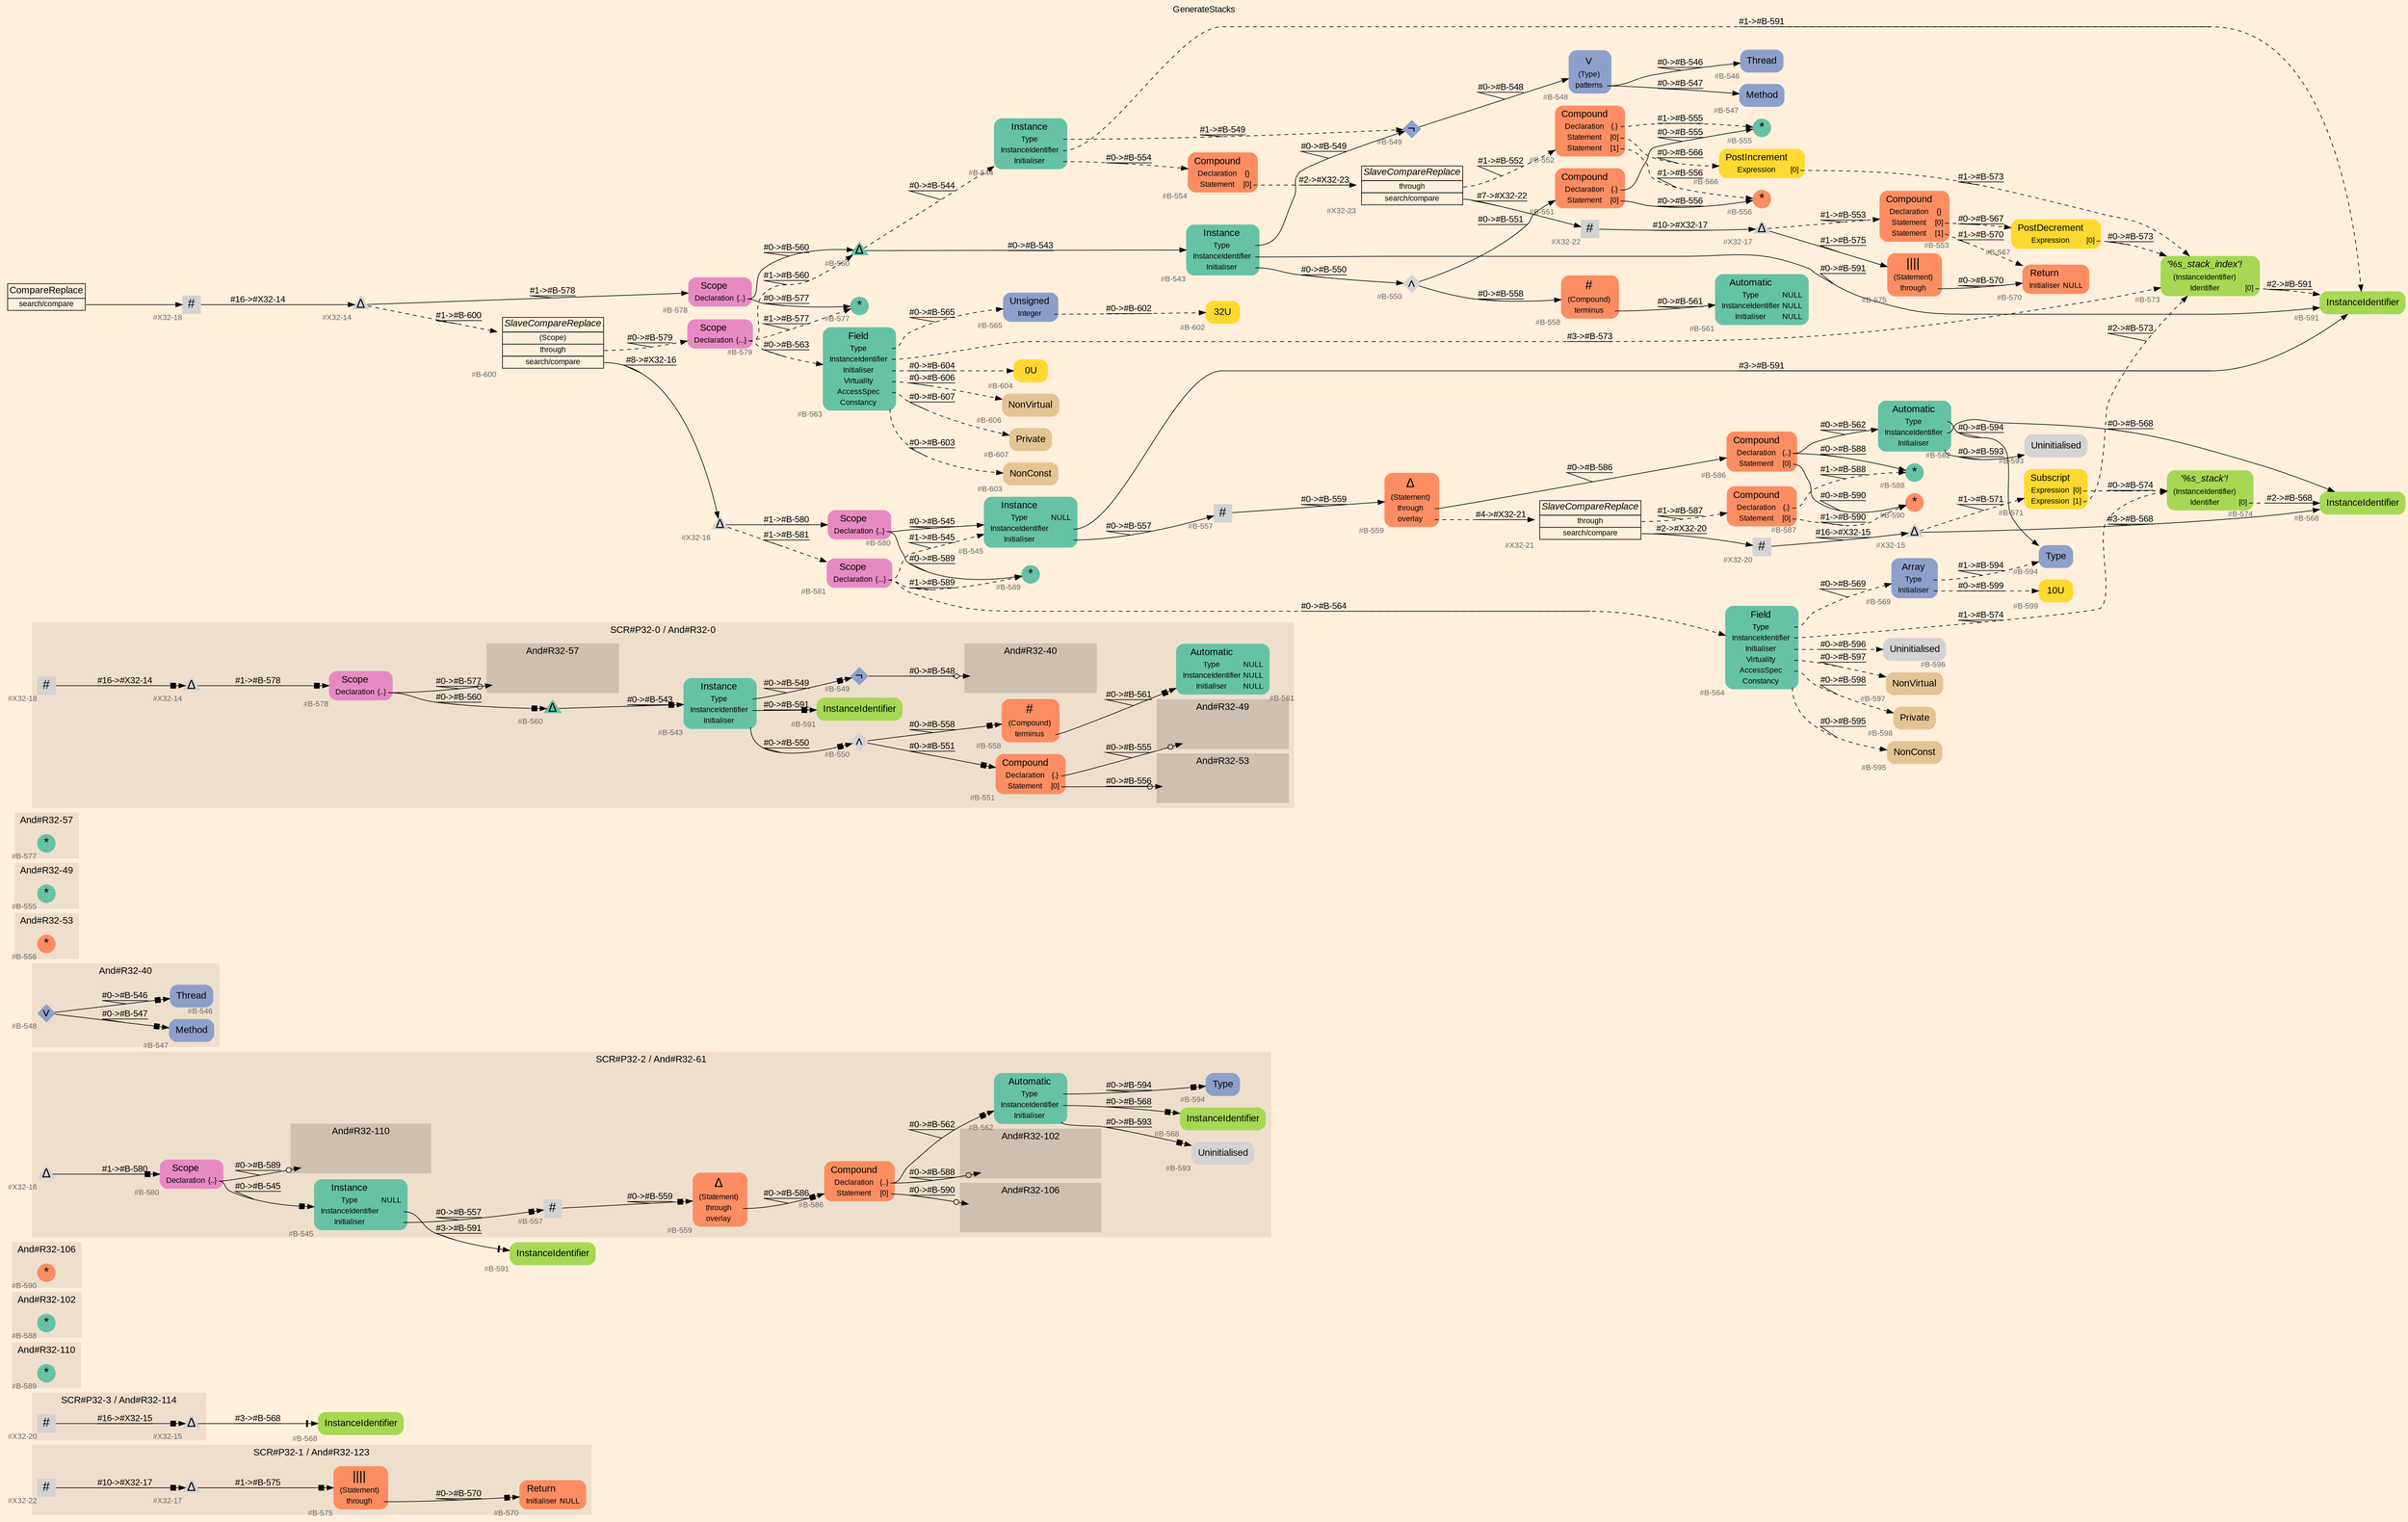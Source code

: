 digraph "GenerateStacks" {
label = "GenerateStacks"
labelloc = t
graph [
    rankdir = "LR"
    ranksep = 0.3
    bgcolor = antiquewhite1
    color = black
    fontcolor = black
    fontname = "Arial"
];
node [
    fontname = "Arial"
];
edge [
    fontname = "Arial"
];

// -------------------- figure And#R32-123 --------------------
// -------- region And#R32-123 ----------
subgraph "clusterAnd#R32-123" {
    label = "SCR#P32-1 / And#R32-123"
    style = "filled"
    color = antiquewhite2
    fontsize = "15"
    // -------- block And#R32-123/#B-570 ----------
    "And#R32-123/#B-570" [
        fillcolor = "/set28/2"
        xlabel = "#B-570"
        fontsize = "12"
        fontcolor = grey40
        shape = "plaintext"
        label = <<TABLE BORDER="0" CELLBORDER="0" CELLSPACING="0">
         <TR><TD><FONT COLOR="black" POINT-SIZE="15">Return</FONT></TD></TR>
         <TR><TD><FONT COLOR="black" POINT-SIZE="12">Initialiser</FONT></TD><TD PORT="port0"><FONT COLOR="black" POINT-SIZE="12">NULL</FONT></TD></TR>
        </TABLE>>
        style = "rounded,filled"
    ];
    
    // -------- block And#R32-123/#B-575 ----------
    "And#R32-123/#B-575" [
        fillcolor = "/set28/2"
        xlabel = "#B-575"
        fontsize = "12"
        fontcolor = grey40
        shape = "plaintext"
        label = <<TABLE BORDER="0" CELLBORDER="0" CELLSPACING="0">
         <TR><TD><FONT COLOR="black" POINT-SIZE="20">||||</FONT></TD></TR>
         <TR><TD><FONT COLOR="black" POINT-SIZE="12">(Statement)</FONT></TD><TD PORT="port0"></TD></TR>
         <TR><TD><FONT COLOR="black" POINT-SIZE="12">through</FONT></TD><TD PORT="port1"></TD></TR>
        </TABLE>>
        style = "rounded,filled"
    ];
    
    // -------- block And#R32-123/#X32-17 ----------
    "And#R32-123/#X32-17" [
        xlabel = "#X32-17"
        fontsize = "12"
        fontcolor = grey40
        shape = "triangle"
        label = <<FONT COLOR="black" POINT-SIZE="20">Δ</FONT>>
        style = "filled"
        penwidth = 0.0
        fixedsize = true
        width = 0.4
        height = 0.4
    ];
    
    // -------- block And#R32-123/#X32-22 ----------
    "And#R32-123/#X32-22" [
        xlabel = "#X32-22"
        fontsize = "12"
        fontcolor = grey40
        shape = "square"
        label = <<FONT COLOR="black" POINT-SIZE="20">#</FONT>>
        style = "filled"
        penwidth = 0.0
        fixedsize = true
        width = 0.4
        height = 0.4
    ];
    
}

"And#R32-123/#B-575":port1 -> "And#R32-123/#B-570" [
    arrowhead="normalnonebox"
    label = "#0-&gt;#B-570"
    decorate = true
    color = black
    fontcolor = black
];

"And#R32-123/#X32-17" -> "And#R32-123/#B-575" [
    arrowhead="normalnonebox"
    label = "#1-&gt;#B-575"
    decorate = true
    color = black
    fontcolor = black
];

"And#R32-123/#X32-22" -> "And#R32-123/#X32-17" [
    arrowhead="normalnonebox"
    label = "#10-&gt;#X32-17"
    decorate = true
    color = black
    fontcolor = black
];


// -------------------- figure And#R32-114 --------------------
// -------- region And#R32-114 ----------
subgraph "clusterAnd#R32-114" {
    label = "SCR#P32-3 / And#R32-114"
    style = "filled"
    color = antiquewhite2
    fontsize = "15"
    // -------- block And#R32-114/#X32-15 ----------
    "And#R32-114/#X32-15" [
        xlabel = "#X32-15"
        fontsize = "12"
        fontcolor = grey40
        shape = "triangle"
        label = <<FONT COLOR="black" POINT-SIZE="20">Δ</FONT>>
        style = "filled"
        penwidth = 0.0
        fixedsize = true
        width = 0.4
        height = 0.4
    ];
    
    // -------- block And#R32-114/#X32-20 ----------
    "And#R32-114/#X32-20" [
        xlabel = "#X32-20"
        fontsize = "12"
        fontcolor = grey40
        shape = "square"
        label = <<FONT COLOR="black" POINT-SIZE="20">#</FONT>>
        style = "filled"
        penwidth = 0.0
        fixedsize = true
        width = 0.4
        height = 0.4
    ];
    
}

// -------- block And#R32-114/#B-568 ----------
"And#R32-114/#B-568" [
    fillcolor = "/set28/5"
    xlabel = "#B-568"
    fontsize = "12"
    fontcolor = grey40
    shape = "plaintext"
    label = <<TABLE BORDER="0" CELLBORDER="0" CELLSPACING="0">
     <TR><TD><FONT COLOR="black" POINT-SIZE="15">InstanceIdentifier</FONT></TD></TR>
    </TABLE>>
    style = "rounded,filled"
];

"And#R32-114/#X32-15" -> "And#R32-114/#B-568" [
    arrowhead="normalnonetee"
    label = "#3-&gt;#B-568"
    decorate = true
    color = black
    fontcolor = black
];

"And#R32-114/#X32-20" -> "And#R32-114/#X32-15" [
    arrowhead="normalnonebox"
    label = "#16-&gt;#X32-15"
    decorate = true
    color = black
    fontcolor = black
];


// -------------------- figure And#R32-110 --------------------
// -------- region And#R32-110 ----------
subgraph "clusterAnd#R32-110" {
    label = "And#R32-110"
    style = "filled"
    color = antiquewhite2
    fontsize = "15"
    // -------- block And#R32-110/#B-589 ----------
    "And#R32-110/#B-589" [
        fillcolor = "/set28/1"
        xlabel = "#B-589"
        fontsize = "12"
        fontcolor = grey40
        shape = "circle"
        label = <<FONT COLOR="black" POINT-SIZE="20">*</FONT>>
        style = "filled"
        penwidth = 0.0
        fixedsize = true
        width = 0.4
        height = 0.4
    ];
    
}


// -------------------- figure And#R32-102 --------------------
// -------- region And#R32-102 ----------
subgraph "clusterAnd#R32-102" {
    label = "And#R32-102"
    style = "filled"
    color = antiquewhite2
    fontsize = "15"
    // -------- block And#R32-102/#B-588 ----------
    "And#R32-102/#B-588" [
        fillcolor = "/set28/1"
        xlabel = "#B-588"
        fontsize = "12"
        fontcolor = grey40
        shape = "circle"
        label = <<FONT COLOR="black" POINT-SIZE="20">*</FONT>>
        style = "filled"
        penwidth = 0.0
        fixedsize = true
        width = 0.4
        height = 0.4
    ];
    
}


// -------------------- figure And#R32-106 --------------------
// -------- region And#R32-106 ----------
subgraph "clusterAnd#R32-106" {
    label = "And#R32-106"
    style = "filled"
    color = antiquewhite2
    fontsize = "15"
    // -------- block And#R32-106/#B-590 ----------
    "And#R32-106/#B-590" [
        fillcolor = "/set28/2"
        xlabel = "#B-590"
        fontsize = "12"
        fontcolor = grey40
        shape = "circle"
        label = <<FONT COLOR="black" POINT-SIZE="20">*</FONT>>
        style = "filled"
        penwidth = 0.0
        fixedsize = true
        width = 0.4
        height = 0.4
    ];
    
}


// -------------------- figure And#R32-61 --------------------
// -------- region And#R32-61 ----------
subgraph "clusterAnd#R32-61" {
    label = "SCR#P32-2 / And#R32-61"
    style = "filled"
    color = antiquewhite2
    fontsize = "15"
    // -------- block And#R32-61/#B-545 ----------
    "And#R32-61/#B-545" [
        fillcolor = "/set28/1"
        xlabel = "#B-545"
        fontsize = "12"
        fontcolor = grey40
        shape = "plaintext"
        label = <<TABLE BORDER="0" CELLBORDER="0" CELLSPACING="0">
         <TR><TD><FONT COLOR="black" POINT-SIZE="15">Instance</FONT></TD></TR>
         <TR><TD><FONT COLOR="black" POINT-SIZE="12">Type</FONT></TD><TD PORT="port0"><FONT COLOR="black" POINT-SIZE="12">NULL</FONT></TD></TR>
         <TR><TD><FONT COLOR="black" POINT-SIZE="12">InstanceIdentifier</FONT></TD><TD PORT="port1"></TD></TR>
         <TR><TD><FONT COLOR="black" POINT-SIZE="12">Initialiser</FONT></TD><TD PORT="port2"></TD></TR>
        </TABLE>>
        style = "rounded,filled"
    ];
    
    // -------- block And#R32-61/#B-557 ----------
    "And#R32-61/#B-557" [
        xlabel = "#B-557"
        fontsize = "12"
        fontcolor = grey40
        shape = "square"
        label = <<FONT COLOR="black" POINT-SIZE="20">#</FONT>>
        style = "filled"
        penwidth = 0.0
        fixedsize = true
        width = 0.4
        height = 0.4
    ];
    
    // -------- block And#R32-61/#B-559 ----------
    "And#R32-61/#B-559" [
        fillcolor = "/set28/2"
        xlabel = "#B-559"
        fontsize = "12"
        fontcolor = grey40
        shape = "plaintext"
        label = <<TABLE BORDER="0" CELLBORDER="0" CELLSPACING="0">
         <TR><TD><FONT COLOR="black" POINT-SIZE="20">Δ</FONT></TD></TR>
         <TR><TD><FONT COLOR="black" POINT-SIZE="12">(Statement)</FONT></TD><TD PORT="port0"></TD></TR>
         <TR><TD><FONT COLOR="black" POINT-SIZE="12">through</FONT></TD><TD PORT="port1"></TD></TR>
         <TR><TD><FONT COLOR="black" POINT-SIZE="12">overlay</FONT></TD><TD PORT="port2"></TD></TR>
        </TABLE>>
        style = "rounded,filled"
    ];
    
    // -------- block And#R32-61/#B-562 ----------
    "And#R32-61/#B-562" [
        fillcolor = "/set28/1"
        xlabel = "#B-562"
        fontsize = "12"
        fontcolor = grey40
        shape = "plaintext"
        label = <<TABLE BORDER="0" CELLBORDER="0" CELLSPACING="0">
         <TR><TD><FONT COLOR="black" POINT-SIZE="15">Automatic</FONT></TD></TR>
         <TR><TD><FONT COLOR="black" POINT-SIZE="12">Type</FONT></TD><TD PORT="port0"></TD></TR>
         <TR><TD><FONT COLOR="black" POINT-SIZE="12">InstanceIdentifier</FONT></TD><TD PORT="port1"></TD></TR>
         <TR><TD><FONT COLOR="black" POINT-SIZE="12">Initialiser</FONT></TD><TD PORT="port2"></TD></TR>
        </TABLE>>
        style = "rounded,filled"
    ];
    
    // -------- block And#R32-61/#B-568 ----------
    "And#R32-61/#B-568" [
        fillcolor = "/set28/5"
        xlabel = "#B-568"
        fontsize = "12"
        fontcolor = grey40
        shape = "plaintext"
        label = <<TABLE BORDER="0" CELLBORDER="0" CELLSPACING="0">
         <TR><TD><FONT COLOR="black" POINT-SIZE="15">InstanceIdentifier</FONT></TD></TR>
        </TABLE>>
        style = "rounded,filled"
    ];
    
    // -------- block And#R32-61/#B-580 ----------
    "And#R32-61/#B-580" [
        fillcolor = "/set28/4"
        xlabel = "#B-580"
        fontsize = "12"
        fontcolor = grey40
        shape = "plaintext"
        label = <<TABLE BORDER="0" CELLBORDER="0" CELLSPACING="0">
         <TR><TD><FONT COLOR="black" POINT-SIZE="15">Scope</FONT></TD></TR>
         <TR><TD><FONT COLOR="black" POINT-SIZE="12">Declaration</FONT></TD><TD PORT="port0"><FONT COLOR="black" POINT-SIZE="12">{..}</FONT></TD></TR>
        </TABLE>>
        style = "rounded,filled"
    ];
    
    // -------- block And#R32-61/#B-586 ----------
    "And#R32-61/#B-586" [
        fillcolor = "/set28/2"
        xlabel = "#B-586"
        fontsize = "12"
        fontcolor = grey40
        shape = "plaintext"
        label = <<TABLE BORDER="0" CELLBORDER="0" CELLSPACING="0">
         <TR><TD><FONT COLOR="black" POINT-SIZE="15">Compound</FONT></TD></TR>
         <TR><TD><FONT COLOR="black" POINT-SIZE="12">Declaration</FONT></TD><TD PORT="port0"><FONT COLOR="black" POINT-SIZE="12">{..}</FONT></TD></TR>
         <TR><TD><FONT COLOR="black" POINT-SIZE="12">Statement</FONT></TD><TD PORT="port1"><FONT COLOR="black" POINT-SIZE="12">[0]</FONT></TD></TR>
        </TABLE>>
        style = "rounded,filled"
    ];
    
    // -------- block And#R32-61/#B-593 ----------
    "And#R32-61/#B-593" [
        xlabel = "#B-593"
        fontsize = "12"
        fontcolor = grey40
        shape = "plaintext"
        label = <<TABLE BORDER="0" CELLBORDER="0" CELLSPACING="0">
         <TR><TD><FONT COLOR="black" POINT-SIZE="15">Uninitialised</FONT></TD></TR>
        </TABLE>>
        style = "rounded,filled"
    ];
    
    // -------- block And#R32-61/#B-594 ----------
    "And#R32-61/#B-594" [
        fillcolor = "/set28/3"
        xlabel = "#B-594"
        fontsize = "12"
        fontcolor = grey40
        shape = "plaintext"
        label = <<TABLE BORDER="0" CELLBORDER="0" CELLSPACING="0">
         <TR><TD><FONT COLOR="black" POINT-SIZE="15">Type</FONT></TD></TR>
        </TABLE>>
        style = "rounded,filled"
    ];
    
    // -------- block And#R32-61/#X32-16 ----------
    "And#R32-61/#X32-16" [
        xlabel = "#X32-16"
        fontsize = "12"
        fontcolor = grey40
        shape = "triangle"
        label = <<FONT COLOR="black" POINT-SIZE="20">Δ</FONT>>
        style = "filled"
        penwidth = 0.0
        fixedsize = true
        width = 0.4
        height = 0.4
    ];
    
    // -------- region And#R32-61/And#R32-106 ----------
    subgraph "clusterAnd#R32-61/And#R32-106" {
        label = "And#R32-106"
        style = "filled"
        color = antiquewhite3
        fontsize = "15"
        // -------- block And#R32-61/And#R32-106/#B-590 ----------
        "And#R32-61/And#R32-106/#B-590" [
            fillcolor = "/set28/2"
            xlabel = "#B-590"
            fontsize = "12"
            fontcolor = grey40
            shape = "none"
            style = "invisible"
        ];
        
    }
    
    // -------- region And#R32-61/And#R32-102 ----------
    subgraph "clusterAnd#R32-61/And#R32-102" {
        label = "And#R32-102"
        style = "filled"
        color = antiquewhite3
        fontsize = "15"
        // -------- block And#R32-61/And#R32-102/#B-588 ----------
        "And#R32-61/And#R32-102/#B-588" [
            fillcolor = "/set28/1"
            xlabel = "#B-588"
            fontsize = "12"
            fontcolor = grey40
            shape = "none"
            style = "invisible"
        ];
        
    }
    
    // -------- region And#R32-61/And#R32-110 ----------
    subgraph "clusterAnd#R32-61/And#R32-110" {
        label = "And#R32-110"
        style = "filled"
        color = antiquewhite3
        fontsize = "15"
        // -------- block And#R32-61/And#R32-110/#B-589 ----------
        "And#R32-61/And#R32-110/#B-589" [
            fillcolor = "/set28/1"
            xlabel = "#B-589"
            fontsize = "12"
            fontcolor = grey40
            shape = "none"
            style = "invisible"
        ];
        
    }
    
}

// -------- block And#R32-61/#B-591 ----------
"And#R32-61/#B-591" [
    fillcolor = "/set28/5"
    xlabel = "#B-591"
    fontsize = "12"
    fontcolor = grey40
    shape = "plaintext"
    label = <<TABLE BORDER="0" CELLBORDER="0" CELLSPACING="0">
     <TR><TD><FONT COLOR="black" POINT-SIZE="15">InstanceIdentifier</FONT></TD></TR>
    </TABLE>>
    style = "rounded,filled"
];

"And#R32-61/#B-545":port1 -> "And#R32-61/#B-591" [
    arrowhead="normalnonetee"
    label = "#3-&gt;#B-591"
    decorate = true
    color = black
    fontcolor = black
];

"And#R32-61/#B-545":port2 -> "And#R32-61/#B-557" [
    arrowhead="normalnonebox"
    label = "#0-&gt;#B-557"
    decorate = true
    color = black
    fontcolor = black
];

"And#R32-61/#B-557" -> "And#R32-61/#B-559" [
    arrowhead="normalnonebox"
    label = "#0-&gt;#B-559"
    decorate = true
    color = black
    fontcolor = black
];

"And#R32-61/#B-559":port1 -> "And#R32-61/#B-586" [
    arrowhead="normalnonebox"
    label = "#0-&gt;#B-586"
    decorate = true
    color = black
    fontcolor = black
];

"And#R32-61/#B-562":port0 -> "And#R32-61/#B-594" [
    arrowhead="normalnonebox"
    label = "#0-&gt;#B-594"
    decorate = true
    color = black
    fontcolor = black
];

"And#R32-61/#B-562":port1 -> "And#R32-61/#B-568" [
    arrowhead="normalnonebox"
    label = "#0-&gt;#B-568"
    decorate = true
    color = black
    fontcolor = black
];

"And#R32-61/#B-562":port2 -> "And#R32-61/#B-593" [
    arrowhead="normalnonebox"
    label = "#0-&gt;#B-593"
    decorate = true
    color = black
    fontcolor = black
];

"And#R32-61/#B-580":port0 -> "And#R32-61/And#R32-110/#B-589" [
    arrowhead="normalnoneodot"
    label = "#0-&gt;#B-589"
    decorate = true
    color = black
    fontcolor = black
];

"And#R32-61/#B-580":port0 -> "And#R32-61/#B-545" [
    arrowhead="normalnonebox"
    label = "#0-&gt;#B-545"
    decorate = true
    color = black
    fontcolor = black
];

"And#R32-61/#B-586":port0 -> "And#R32-61/And#R32-102/#B-588" [
    arrowhead="normalnoneodot"
    label = "#0-&gt;#B-588"
    decorate = true
    color = black
    fontcolor = black
];

"And#R32-61/#B-586":port0 -> "And#R32-61/#B-562" [
    arrowhead="normalnonebox"
    label = "#0-&gt;#B-562"
    decorate = true
    color = black
    fontcolor = black
];

"And#R32-61/#B-586":port1 -> "And#R32-61/And#R32-106/#B-590" [
    arrowhead="normalnoneodot"
    label = "#0-&gt;#B-590"
    decorate = true
    color = black
    fontcolor = black
];

"And#R32-61/#X32-16" -> "And#R32-61/#B-580" [
    arrowhead="normalnonebox"
    label = "#1-&gt;#B-580"
    decorate = true
    color = black
    fontcolor = black
];


// -------------------- figure And#R32-40 --------------------
// -------- region And#R32-40 ----------
subgraph "clusterAnd#R32-40" {
    label = "And#R32-40"
    style = "filled"
    color = antiquewhite2
    fontsize = "15"
    // -------- block And#R32-40/#B-546 ----------
    "And#R32-40/#B-546" [
        fillcolor = "/set28/3"
        xlabel = "#B-546"
        fontsize = "12"
        fontcolor = grey40
        shape = "plaintext"
        label = <<TABLE BORDER="0" CELLBORDER="0" CELLSPACING="0">
         <TR><TD><FONT COLOR="black" POINT-SIZE="15">Thread</FONT></TD></TR>
        </TABLE>>
        style = "rounded,filled"
    ];
    
    // -------- block And#R32-40/#B-547 ----------
    "And#R32-40/#B-547" [
        fillcolor = "/set28/3"
        xlabel = "#B-547"
        fontsize = "12"
        fontcolor = grey40
        shape = "plaintext"
        label = <<TABLE BORDER="0" CELLBORDER="0" CELLSPACING="0">
         <TR><TD><FONT COLOR="black" POINT-SIZE="15">Method</FONT></TD></TR>
        </TABLE>>
        style = "rounded,filled"
    ];
    
    // -------- block And#R32-40/#B-548 ----------
    "And#R32-40/#B-548" [
        fillcolor = "/set28/3"
        xlabel = "#B-548"
        fontsize = "12"
        fontcolor = grey40
        shape = "diamond"
        label = <<FONT COLOR="black" POINT-SIZE="20">∨</FONT>>
        style = "filled"
        penwidth = 0.0
        fixedsize = true
        width = 0.4
        height = 0.4
    ];
    
}

"And#R32-40/#B-548" -> "And#R32-40/#B-546" [
    arrowhead="normalnonebox"
    label = "#0-&gt;#B-546"
    decorate = true
    color = black
    fontcolor = black
];

"And#R32-40/#B-548" -> "And#R32-40/#B-547" [
    arrowhead="normalnonebox"
    label = "#0-&gt;#B-547"
    decorate = true
    color = black
    fontcolor = black
];


// -------------------- figure And#R32-53 --------------------
// -------- region And#R32-53 ----------
subgraph "clusterAnd#R32-53" {
    label = "And#R32-53"
    style = "filled"
    color = antiquewhite2
    fontsize = "15"
    // -------- block And#R32-53/#B-556 ----------
    "And#R32-53/#B-556" [
        fillcolor = "/set28/2"
        xlabel = "#B-556"
        fontsize = "12"
        fontcolor = grey40
        shape = "circle"
        label = <<FONT COLOR="black" POINT-SIZE="20">*</FONT>>
        style = "filled"
        penwidth = 0.0
        fixedsize = true
        width = 0.4
        height = 0.4
    ];
    
}


// -------------------- figure And#R32-49 --------------------
// -------- region And#R32-49 ----------
subgraph "clusterAnd#R32-49" {
    label = "And#R32-49"
    style = "filled"
    color = antiquewhite2
    fontsize = "15"
    // -------- block And#R32-49/#B-555 ----------
    "And#R32-49/#B-555" [
        fillcolor = "/set28/1"
        xlabel = "#B-555"
        fontsize = "12"
        fontcolor = grey40
        shape = "circle"
        label = <<FONT COLOR="black" POINT-SIZE="20">*</FONT>>
        style = "filled"
        penwidth = 0.0
        fixedsize = true
        width = 0.4
        height = 0.4
    ];
    
}


// -------------------- figure And#R32-57 --------------------
// -------- region And#R32-57 ----------
subgraph "clusterAnd#R32-57" {
    label = "And#R32-57"
    style = "filled"
    color = antiquewhite2
    fontsize = "15"
    // -------- block And#R32-57/#B-577 ----------
    "And#R32-57/#B-577" [
        fillcolor = "/set28/1"
        xlabel = "#B-577"
        fontsize = "12"
        fontcolor = grey40
        shape = "circle"
        label = <<FONT COLOR="black" POINT-SIZE="20">*</FONT>>
        style = "filled"
        penwidth = 0.0
        fixedsize = true
        width = 0.4
        height = 0.4
    ];
    
}


// -------------------- figure And#R32-0 --------------------
// -------- region And#R32-0 ----------
subgraph "clusterAnd#R32-0" {
    label = "SCR#P32-0 / And#R32-0"
    style = "filled"
    color = antiquewhite2
    fontsize = "15"
    // -------- block And#R32-0/#B-543 ----------
    "And#R32-0/#B-543" [
        fillcolor = "/set28/1"
        xlabel = "#B-543"
        fontsize = "12"
        fontcolor = grey40
        shape = "plaintext"
        label = <<TABLE BORDER="0" CELLBORDER="0" CELLSPACING="0">
         <TR><TD><FONT COLOR="black" POINT-SIZE="15">Instance</FONT></TD></TR>
         <TR><TD><FONT COLOR="black" POINT-SIZE="12">Type</FONT></TD><TD PORT="port0"></TD></TR>
         <TR><TD><FONT COLOR="black" POINT-SIZE="12">InstanceIdentifier</FONT></TD><TD PORT="port1"></TD></TR>
         <TR><TD><FONT COLOR="black" POINT-SIZE="12">Initialiser</FONT></TD><TD PORT="port2"></TD></TR>
        </TABLE>>
        style = "rounded,filled"
    ];
    
    // -------- block And#R32-0/#B-549 ----------
    "And#R32-0/#B-549" [
        fillcolor = "/set28/3"
        xlabel = "#B-549"
        fontsize = "12"
        fontcolor = grey40
        shape = "diamond"
        label = <<FONT COLOR="black" POINT-SIZE="20">¬</FONT>>
        style = "filled"
        penwidth = 0.0
        fixedsize = true
        width = 0.4
        height = 0.4
    ];
    
    // -------- block And#R32-0/#B-550 ----------
    "And#R32-0/#B-550" [
        xlabel = "#B-550"
        fontsize = "12"
        fontcolor = grey40
        shape = "diamond"
        label = <<FONT COLOR="black" POINT-SIZE="20">∧</FONT>>
        style = "filled"
        penwidth = 0.0
        fixedsize = true
        width = 0.4
        height = 0.4
    ];
    
    // -------- block And#R32-0/#B-551 ----------
    "And#R32-0/#B-551" [
        fillcolor = "/set28/2"
        xlabel = "#B-551"
        fontsize = "12"
        fontcolor = grey40
        shape = "plaintext"
        label = <<TABLE BORDER="0" CELLBORDER="0" CELLSPACING="0">
         <TR><TD><FONT COLOR="black" POINT-SIZE="15">Compound</FONT></TD></TR>
         <TR><TD><FONT COLOR="black" POINT-SIZE="12">Declaration</FONT></TD><TD PORT="port0"><FONT COLOR="black" POINT-SIZE="12">{.}</FONT></TD></TR>
         <TR><TD><FONT COLOR="black" POINT-SIZE="12">Statement</FONT></TD><TD PORT="port1"><FONT COLOR="black" POINT-SIZE="12">[0]</FONT></TD></TR>
        </TABLE>>
        style = "rounded,filled"
    ];
    
    // -------- block And#R32-0/#B-558 ----------
    "And#R32-0/#B-558" [
        fillcolor = "/set28/2"
        xlabel = "#B-558"
        fontsize = "12"
        fontcolor = grey40
        shape = "plaintext"
        label = <<TABLE BORDER="0" CELLBORDER="0" CELLSPACING="0">
         <TR><TD><FONT COLOR="black" POINT-SIZE="20">#</FONT></TD></TR>
         <TR><TD><FONT COLOR="black" POINT-SIZE="12">(Compound)</FONT></TD><TD PORT="port0"></TD></TR>
         <TR><TD><FONT COLOR="black" POINT-SIZE="12">terminus</FONT></TD><TD PORT="port1"></TD></TR>
        </TABLE>>
        style = "rounded,filled"
    ];
    
    // -------- block And#R32-0/#B-560 ----------
    "And#R32-0/#B-560" [
        fillcolor = "/set28/1"
        xlabel = "#B-560"
        fontsize = "12"
        fontcolor = grey40
        shape = "triangle"
        label = <<FONT COLOR="black" POINT-SIZE="20">Δ</FONT>>
        style = "filled"
        penwidth = 0.0
        fixedsize = true
        width = 0.4
        height = 0.4
    ];
    
    // -------- block And#R32-0/#B-561 ----------
    "And#R32-0/#B-561" [
        fillcolor = "/set28/1"
        xlabel = "#B-561"
        fontsize = "12"
        fontcolor = grey40
        shape = "plaintext"
        label = <<TABLE BORDER="0" CELLBORDER="0" CELLSPACING="0">
         <TR><TD><FONT COLOR="black" POINT-SIZE="15">Automatic</FONT></TD></TR>
         <TR><TD><FONT COLOR="black" POINT-SIZE="12">Type</FONT></TD><TD PORT="port0"><FONT COLOR="black" POINT-SIZE="12">NULL</FONT></TD></TR>
         <TR><TD><FONT COLOR="black" POINT-SIZE="12">InstanceIdentifier</FONT></TD><TD PORT="port1"><FONT COLOR="black" POINT-SIZE="12">NULL</FONT></TD></TR>
         <TR><TD><FONT COLOR="black" POINT-SIZE="12">Initialiser</FONT></TD><TD PORT="port2"><FONT COLOR="black" POINT-SIZE="12">NULL</FONT></TD></TR>
        </TABLE>>
        style = "rounded,filled"
    ];
    
    // -------- block And#R32-0/#B-578 ----------
    "And#R32-0/#B-578" [
        fillcolor = "/set28/4"
        xlabel = "#B-578"
        fontsize = "12"
        fontcolor = grey40
        shape = "plaintext"
        label = <<TABLE BORDER="0" CELLBORDER="0" CELLSPACING="0">
         <TR><TD><FONT COLOR="black" POINT-SIZE="15">Scope</FONT></TD></TR>
         <TR><TD><FONT COLOR="black" POINT-SIZE="12">Declaration</FONT></TD><TD PORT="port0"><FONT COLOR="black" POINT-SIZE="12">{..}</FONT></TD></TR>
        </TABLE>>
        style = "rounded,filled"
    ];
    
    // -------- block And#R32-0/#B-591 ----------
    "And#R32-0/#B-591" [
        fillcolor = "/set28/5"
        xlabel = "#B-591"
        fontsize = "12"
        fontcolor = grey40
        shape = "plaintext"
        label = <<TABLE BORDER="0" CELLBORDER="0" CELLSPACING="0">
         <TR><TD><FONT COLOR="black" POINT-SIZE="15">InstanceIdentifier</FONT></TD></TR>
        </TABLE>>
        style = "rounded,filled"
    ];
    
    // -------- block And#R32-0/#X32-14 ----------
    "And#R32-0/#X32-14" [
        xlabel = "#X32-14"
        fontsize = "12"
        fontcolor = grey40
        shape = "triangle"
        label = <<FONT COLOR="black" POINT-SIZE="20">Δ</FONT>>
        style = "filled"
        penwidth = 0.0
        fixedsize = true
        width = 0.4
        height = 0.4
    ];
    
    // -------- block And#R32-0/#X32-18 ----------
    "And#R32-0/#X32-18" [
        xlabel = "#X32-18"
        fontsize = "12"
        fontcolor = grey40
        shape = "square"
        label = <<FONT COLOR="black" POINT-SIZE="20">#</FONT>>
        style = "filled"
        penwidth = 0.0
        fixedsize = true
        width = 0.4
        height = 0.4
    ];
    
    // -------- region And#R32-0/And#R32-57 ----------
    subgraph "clusterAnd#R32-0/And#R32-57" {
        label = "And#R32-57"
        style = "filled"
        color = antiquewhite3
        fontsize = "15"
        // -------- block And#R32-0/And#R32-57/#B-577 ----------
        "And#R32-0/And#R32-57/#B-577" [
            fillcolor = "/set28/1"
            xlabel = "#B-577"
            fontsize = "12"
            fontcolor = grey40
            shape = "none"
            style = "invisible"
        ];
        
    }
    
    // -------- region And#R32-0/And#R32-49 ----------
    subgraph "clusterAnd#R32-0/And#R32-49" {
        label = "And#R32-49"
        style = "filled"
        color = antiquewhite3
        fontsize = "15"
        // -------- block And#R32-0/And#R32-49/#B-555 ----------
        "And#R32-0/And#R32-49/#B-555" [
            fillcolor = "/set28/1"
            xlabel = "#B-555"
            fontsize = "12"
            fontcolor = grey40
            shape = "none"
            style = "invisible"
        ];
        
    }
    
    // -------- region And#R32-0/And#R32-53 ----------
    subgraph "clusterAnd#R32-0/And#R32-53" {
        label = "And#R32-53"
        style = "filled"
        color = antiquewhite3
        fontsize = "15"
        // -------- block And#R32-0/And#R32-53/#B-556 ----------
        "And#R32-0/And#R32-53/#B-556" [
            fillcolor = "/set28/2"
            xlabel = "#B-556"
            fontsize = "12"
            fontcolor = grey40
            shape = "none"
            style = "invisible"
        ];
        
    }
    
    // -------- region And#R32-0/And#R32-40 ----------
    subgraph "clusterAnd#R32-0/And#R32-40" {
        label = "And#R32-40"
        style = "filled"
        color = antiquewhite3
        fontsize = "15"
        // -------- block And#R32-0/And#R32-40/#B-548 ----------
        "And#R32-0/And#R32-40/#B-548" [
            fillcolor = "/set28/3"
            xlabel = "#B-548"
            fontsize = "12"
            fontcolor = grey40
            shape = "none"
            style = "invisible"
        ];
        
    }
    
}

"And#R32-0/#B-543":port0 -> "And#R32-0/#B-549" [
    arrowhead="normalnonebox"
    label = "#0-&gt;#B-549"
    decorate = true
    color = black
    fontcolor = black
];

"And#R32-0/#B-543":port1 -> "And#R32-0/#B-591" [
    arrowhead="normalnonebox"
    label = "#0-&gt;#B-591"
    decorate = true
    color = black
    fontcolor = black
];

"And#R32-0/#B-543":port2 -> "And#R32-0/#B-550" [
    arrowhead="normalnonebox"
    label = "#0-&gt;#B-550"
    decorate = true
    color = black
    fontcolor = black
];

"And#R32-0/#B-549" -> "And#R32-0/And#R32-40/#B-548" [
    arrowhead="normalnoneodiamond"
    label = "#0-&gt;#B-548"
    decorate = true
    color = black
    fontcolor = black
];

"And#R32-0/#B-550" -> "And#R32-0/#B-551" [
    arrowhead="normalnonebox"
    label = "#0-&gt;#B-551"
    decorate = true
    color = black
    fontcolor = black
];

"And#R32-0/#B-550" -> "And#R32-0/#B-558" [
    arrowhead="normalnonebox"
    label = "#0-&gt;#B-558"
    decorate = true
    color = black
    fontcolor = black
];

"And#R32-0/#B-551":port0 -> "And#R32-0/And#R32-49/#B-555" [
    arrowhead="normalnoneodot"
    label = "#0-&gt;#B-555"
    decorate = true
    color = black
    fontcolor = black
];

"And#R32-0/#B-551":port1 -> "And#R32-0/And#R32-53/#B-556" [
    arrowhead="normalnoneodot"
    label = "#0-&gt;#B-556"
    decorate = true
    color = black
    fontcolor = black
];

"And#R32-0/#B-558":port1 -> "And#R32-0/#B-561" [
    arrowhead="normalnonebox"
    label = "#0-&gt;#B-561"
    decorate = true
    color = black
    fontcolor = black
];

"And#R32-0/#B-560" -> "And#R32-0/#B-543" [
    arrowhead="normalnonebox"
    label = "#0-&gt;#B-543"
    decorate = true
    color = black
    fontcolor = black
];

"And#R32-0/#B-578":port0 -> "And#R32-0/#B-560" [
    arrowhead="normalnonebox"
    label = "#0-&gt;#B-560"
    decorate = true
    color = black
    fontcolor = black
];

"And#R32-0/#B-578":port0 -> "And#R32-0/And#R32-57/#B-577" [
    arrowhead="normalnoneodot"
    label = "#0-&gt;#B-577"
    decorate = true
    color = black
    fontcolor = black
];

"And#R32-0/#X32-14" -> "And#R32-0/#B-578" [
    arrowhead="normalnonebox"
    label = "#1-&gt;#B-578"
    decorate = true
    color = black
    fontcolor = black
];

"And#R32-0/#X32-18" -> "And#R32-0/#X32-14" [
    arrowhead="normalnonebox"
    label = "#16-&gt;#X32-14"
    decorate = true
    color = black
    fontcolor = black
];


// -------------------- transformation figure --------------------
// -------- block CR#X32-19 ----------
"CR#X32-19" [
    fillcolor = antiquewhite1
    fontsize = "12"
    fontcolor = grey40
    shape = "plaintext"
    label = <<TABLE BORDER="0" CELLBORDER="1" CELLSPACING="0">
     <TR><TD><FONT COLOR="black" POINT-SIZE="15">CompareReplace</FONT></TD></TR>
     <TR><TD PORT="port0"><FONT COLOR="black" POINT-SIZE="12">search/compare</FONT></TD></TR>
    </TABLE>>
    style = "filled"
    color = black
];

// -------- block #X32-18 ----------
"#X32-18" [
    xlabel = "#X32-18"
    fontsize = "12"
    fontcolor = grey40
    shape = "square"
    label = <<FONT COLOR="black" POINT-SIZE="20">#</FONT>>
    style = "filled"
    penwidth = 0.0
    fixedsize = true
    width = 0.4
    height = 0.4
];

// -------- block #X32-14 ----------
"#X32-14" [
    xlabel = "#X32-14"
    fontsize = "12"
    fontcolor = grey40
    shape = "triangle"
    label = <<FONT COLOR="black" POINT-SIZE="20">Δ</FONT>>
    style = "filled"
    penwidth = 0.0
    fixedsize = true
    width = 0.4
    height = 0.4
];

// -------- block #B-578 ----------
"#B-578" [
    fillcolor = "/set28/4"
    xlabel = "#B-578"
    fontsize = "12"
    fontcolor = grey40
    shape = "plaintext"
    label = <<TABLE BORDER="0" CELLBORDER="0" CELLSPACING="0">
     <TR><TD><FONT COLOR="black" POINT-SIZE="15">Scope</FONT></TD></TR>
     <TR><TD><FONT COLOR="black" POINT-SIZE="12">Declaration</FONT></TD><TD PORT="port0"><FONT COLOR="black" POINT-SIZE="12">{..}</FONT></TD></TR>
    </TABLE>>
    style = "rounded,filled"
];

// -------- block #B-560 ----------
"#B-560" [
    fillcolor = "/set28/1"
    xlabel = "#B-560"
    fontsize = "12"
    fontcolor = grey40
    shape = "triangle"
    label = <<FONT COLOR="black" POINT-SIZE="20">Δ</FONT>>
    style = "filled"
    penwidth = 0.0
    fixedsize = true
    width = 0.4
    height = 0.4
];

// -------- block #B-543 ----------
"#B-543" [
    fillcolor = "/set28/1"
    xlabel = "#B-543"
    fontsize = "12"
    fontcolor = grey40
    shape = "plaintext"
    label = <<TABLE BORDER="0" CELLBORDER="0" CELLSPACING="0">
     <TR><TD><FONT COLOR="black" POINT-SIZE="15">Instance</FONT></TD></TR>
     <TR><TD><FONT COLOR="black" POINT-SIZE="12">Type</FONT></TD><TD PORT="port0"></TD></TR>
     <TR><TD><FONT COLOR="black" POINT-SIZE="12">InstanceIdentifier</FONT></TD><TD PORT="port1"></TD></TR>
     <TR><TD><FONT COLOR="black" POINT-SIZE="12">Initialiser</FONT></TD><TD PORT="port2"></TD></TR>
    </TABLE>>
    style = "rounded,filled"
];

// -------- block #B-549 ----------
"#B-549" [
    fillcolor = "/set28/3"
    xlabel = "#B-549"
    fontsize = "12"
    fontcolor = grey40
    shape = "diamond"
    label = <<FONT COLOR="black" POINT-SIZE="20">¬</FONT>>
    style = "filled"
    penwidth = 0.0
    fixedsize = true
    width = 0.4
    height = 0.4
];

// -------- block #B-548 ----------
"#B-548" [
    fillcolor = "/set28/3"
    xlabel = "#B-548"
    fontsize = "12"
    fontcolor = grey40
    shape = "plaintext"
    label = <<TABLE BORDER="0" CELLBORDER="0" CELLSPACING="0">
     <TR><TD><FONT COLOR="black" POINT-SIZE="20">∨</FONT></TD></TR>
     <TR><TD><FONT COLOR="black" POINT-SIZE="12">(Type)</FONT></TD><TD PORT="port0"></TD></TR>
     <TR><TD><FONT COLOR="black" POINT-SIZE="12">patterns</FONT></TD><TD PORT="port1"></TD></TR>
    </TABLE>>
    style = "rounded,filled"
];

// -------- block #B-546 ----------
"#B-546" [
    fillcolor = "/set28/3"
    xlabel = "#B-546"
    fontsize = "12"
    fontcolor = grey40
    shape = "plaintext"
    label = <<TABLE BORDER="0" CELLBORDER="0" CELLSPACING="0">
     <TR><TD><FONT COLOR="black" POINT-SIZE="15">Thread</FONT></TD></TR>
    </TABLE>>
    style = "rounded,filled"
];

// -------- block #B-547 ----------
"#B-547" [
    fillcolor = "/set28/3"
    xlabel = "#B-547"
    fontsize = "12"
    fontcolor = grey40
    shape = "plaintext"
    label = <<TABLE BORDER="0" CELLBORDER="0" CELLSPACING="0">
     <TR><TD><FONT COLOR="black" POINT-SIZE="15">Method</FONT></TD></TR>
    </TABLE>>
    style = "rounded,filled"
];

// -------- block #B-591 ----------
"#B-591" [
    fillcolor = "/set28/5"
    xlabel = "#B-591"
    fontsize = "12"
    fontcolor = grey40
    shape = "plaintext"
    label = <<TABLE BORDER="0" CELLBORDER="0" CELLSPACING="0">
     <TR><TD><FONT COLOR="black" POINT-SIZE="15">InstanceIdentifier</FONT></TD></TR>
    </TABLE>>
    style = "rounded,filled"
];

// -------- block #B-550 ----------
"#B-550" [
    xlabel = "#B-550"
    fontsize = "12"
    fontcolor = grey40
    shape = "diamond"
    label = <<FONT COLOR="black" POINT-SIZE="20">∧</FONT>>
    style = "filled"
    penwidth = 0.0
    fixedsize = true
    width = 0.4
    height = 0.4
];

// -------- block #B-551 ----------
"#B-551" [
    fillcolor = "/set28/2"
    xlabel = "#B-551"
    fontsize = "12"
    fontcolor = grey40
    shape = "plaintext"
    label = <<TABLE BORDER="0" CELLBORDER="0" CELLSPACING="0">
     <TR><TD><FONT COLOR="black" POINT-SIZE="15">Compound</FONT></TD></TR>
     <TR><TD><FONT COLOR="black" POINT-SIZE="12">Declaration</FONT></TD><TD PORT="port0"><FONT COLOR="black" POINT-SIZE="12">{.}</FONT></TD></TR>
     <TR><TD><FONT COLOR="black" POINT-SIZE="12">Statement</FONT></TD><TD PORT="port1"><FONT COLOR="black" POINT-SIZE="12">[0]</FONT></TD></TR>
    </TABLE>>
    style = "rounded,filled"
];

// -------- block #B-555 ----------
"#B-555" [
    fillcolor = "/set28/1"
    xlabel = "#B-555"
    fontsize = "12"
    fontcolor = grey40
    shape = "circle"
    label = <<FONT COLOR="black" POINT-SIZE="20">*</FONT>>
    style = "filled"
    penwidth = 0.0
    fixedsize = true
    width = 0.4
    height = 0.4
];

// -------- block #B-556 ----------
"#B-556" [
    fillcolor = "/set28/2"
    xlabel = "#B-556"
    fontsize = "12"
    fontcolor = grey40
    shape = "circle"
    label = <<FONT COLOR="black" POINT-SIZE="20">*</FONT>>
    style = "filled"
    penwidth = 0.0
    fixedsize = true
    width = 0.4
    height = 0.4
];

// -------- block #B-558 ----------
"#B-558" [
    fillcolor = "/set28/2"
    xlabel = "#B-558"
    fontsize = "12"
    fontcolor = grey40
    shape = "plaintext"
    label = <<TABLE BORDER="0" CELLBORDER="0" CELLSPACING="0">
     <TR><TD><FONT COLOR="black" POINT-SIZE="20">#</FONT></TD></TR>
     <TR><TD><FONT COLOR="black" POINT-SIZE="12">(Compound)</FONT></TD><TD PORT="port0"></TD></TR>
     <TR><TD><FONT COLOR="black" POINT-SIZE="12">terminus</FONT></TD><TD PORT="port1"></TD></TR>
    </TABLE>>
    style = "rounded,filled"
];

// -------- block #B-561 ----------
"#B-561" [
    fillcolor = "/set28/1"
    xlabel = "#B-561"
    fontsize = "12"
    fontcolor = grey40
    shape = "plaintext"
    label = <<TABLE BORDER="0" CELLBORDER="0" CELLSPACING="0">
     <TR><TD><FONT COLOR="black" POINT-SIZE="15">Automatic</FONT></TD></TR>
     <TR><TD><FONT COLOR="black" POINT-SIZE="12">Type</FONT></TD><TD PORT="port0"><FONT COLOR="black" POINT-SIZE="12">NULL</FONT></TD></TR>
     <TR><TD><FONT COLOR="black" POINT-SIZE="12">InstanceIdentifier</FONT></TD><TD PORT="port1"><FONT COLOR="black" POINT-SIZE="12">NULL</FONT></TD></TR>
     <TR><TD><FONT COLOR="black" POINT-SIZE="12">Initialiser</FONT></TD><TD PORT="port2"><FONT COLOR="black" POINT-SIZE="12">NULL</FONT></TD></TR>
    </TABLE>>
    style = "rounded,filled"
];

// -------- block #B-544 ----------
"#B-544" [
    fillcolor = "/set28/1"
    xlabel = "#B-544"
    fontsize = "12"
    fontcolor = grey40
    shape = "plaintext"
    label = <<TABLE BORDER="0" CELLBORDER="0" CELLSPACING="0">
     <TR><TD><FONT COLOR="black" POINT-SIZE="15">Instance</FONT></TD></TR>
     <TR><TD><FONT COLOR="black" POINT-SIZE="12">Type</FONT></TD><TD PORT="port0"></TD></TR>
     <TR><TD><FONT COLOR="black" POINT-SIZE="12">InstanceIdentifier</FONT></TD><TD PORT="port1"></TD></TR>
     <TR><TD><FONT COLOR="black" POINT-SIZE="12">Initialiser</FONT></TD><TD PORT="port2"></TD></TR>
    </TABLE>>
    style = "rounded,filled"
];

// -------- block #B-554 ----------
"#B-554" [
    fillcolor = "/set28/2"
    xlabel = "#B-554"
    fontsize = "12"
    fontcolor = grey40
    shape = "plaintext"
    label = <<TABLE BORDER="0" CELLBORDER="0" CELLSPACING="0">
     <TR><TD><FONT COLOR="black" POINT-SIZE="15">Compound</FONT></TD></TR>
     <TR><TD><FONT COLOR="black" POINT-SIZE="12">Declaration</FONT></TD><TD PORT="port0"><FONT COLOR="black" POINT-SIZE="12">{}</FONT></TD></TR>
     <TR><TD><FONT COLOR="black" POINT-SIZE="12">Statement</FONT></TD><TD PORT="port1"><FONT COLOR="black" POINT-SIZE="12">[0]</FONT></TD></TR>
    </TABLE>>
    style = "rounded,filled"
];

// -------- block #X32-23 ----------
"#X32-23" [
    fillcolor = antiquewhite1
    xlabel = "#X32-23"
    fontsize = "12"
    fontcolor = grey40
    shape = "plaintext"
    label = <<TABLE BORDER="0" CELLBORDER="1" CELLSPACING="0">
     <TR><TD><FONT COLOR="black" POINT-SIZE="15"><I>SlaveCompareReplace</I></FONT></TD></TR>
     <TR><TD PORT="port0"><FONT COLOR="black" POINT-SIZE="12">through</FONT></TD></TR>
     <TR><TD PORT="port1"><FONT COLOR="black" POINT-SIZE="12">search/compare</FONT></TD></TR>
    </TABLE>>
    style = "filled"
    color = black
];

// -------- block #B-552 ----------
"#B-552" [
    fillcolor = "/set28/2"
    xlabel = "#B-552"
    fontsize = "12"
    fontcolor = grey40
    shape = "plaintext"
    label = <<TABLE BORDER="0" CELLBORDER="0" CELLSPACING="0">
     <TR><TD><FONT COLOR="black" POINT-SIZE="15">Compound</FONT></TD></TR>
     <TR><TD><FONT COLOR="black" POINT-SIZE="12">Declaration</FONT></TD><TD PORT="port0"><FONT COLOR="black" POINT-SIZE="12">{.}</FONT></TD></TR>
     <TR><TD><FONT COLOR="black" POINT-SIZE="12">Statement</FONT></TD><TD PORT="port1"><FONT COLOR="black" POINT-SIZE="12">[0]</FONT></TD></TR>
     <TR><TD><FONT COLOR="black" POINT-SIZE="12">Statement</FONT></TD><TD PORT="port2"><FONT COLOR="black" POINT-SIZE="12">[1]</FONT></TD></TR>
    </TABLE>>
    style = "rounded,filled"
];

// -------- block #B-566 ----------
"#B-566" [
    fillcolor = "/set28/6"
    xlabel = "#B-566"
    fontsize = "12"
    fontcolor = grey40
    shape = "plaintext"
    label = <<TABLE BORDER="0" CELLBORDER="0" CELLSPACING="0">
     <TR><TD><FONT COLOR="black" POINT-SIZE="15">PostIncrement</FONT></TD></TR>
     <TR><TD><FONT COLOR="black" POINT-SIZE="12">Expression</FONT></TD><TD PORT="port0"><FONT COLOR="black" POINT-SIZE="12">[0]</FONT></TD></TR>
    </TABLE>>
    style = "rounded,filled"
];

// -------- block #B-573 ----------
"#B-573" [
    fillcolor = "/set28/5"
    xlabel = "#B-573"
    fontsize = "12"
    fontcolor = grey40
    shape = "plaintext"
    label = <<TABLE BORDER="0" CELLBORDER="0" CELLSPACING="0">
     <TR><TD><FONT COLOR="black" POINT-SIZE="15"><I>'%s_stack_index'!</I></FONT></TD></TR>
     <TR><TD><FONT COLOR="black" POINT-SIZE="12">(InstanceIdentifier)</FONT></TD><TD PORT="port0"></TD></TR>
     <TR><TD><FONT COLOR="black" POINT-SIZE="12">Identifier</FONT></TD><TD PORT="port1"><FONT COLOR="black" POINT-SIZE="12">[0]</FONT></TD></TR>
    </TABLE>>
    style = "rounded,filled"
];

// -------- block #X32-22 ----------
"#X32-22" [
    xlabel = "#X32-22"
    fontsize = "12"
    fontcolor = grey40
    shape = "square"
    label = <<FONT COLOR="black" POINT-SIZE="20">#</FONT>>
    style = "filled"
    penwidth = 0.0
    fixedsize = true
    width = 0.4
    height = 0.4
];

// -------- block #X32-17 ----------
"#X32-17" [
    xlabel = "#X32-17"
    fontsize = "12"
    fontcolor = grey40
    shape = "triangle"
    label = <<FONT COLOR="black" POINT-SIZE="20">Δ</FONT>>
    style = "filled"
    penwidth = 0.0
    fixedsize = true
    width = 0.4
    height = 0.4
];

// -------- block #B-575 ----------
"#B-575" [
    fillcolor = "/set28/2"
    xlabel = "#B-575"
    fontsize = "12"
    fontcolor = grey40
    shape = "plaintext"
    label = <<TABLE BORDER="0" CELLBORDER="0" CELLSPACING="0">
     <TR><TD><FONT COLOR="black" POINT-SIZE="20">||||</FONT></TD></TR>
     <TR><TD><FONT COLOR="black" POINT-SIZE="12">(Statement)</FONT></TD><TD PORT="port0"></TD></TR>
     <TR><TD><FONT COLOR="black" POINT-SIZE="12">through</FONT></TD><TD PORT="port1"></TD></TR>
    </TABLE>>
    style = "rounded,filled"
];

// -------- block #B-570 ----------
"#B-570" [
    fillcolor = "/set28/2"
    xlabel = "#B-570"
    fontsize = "12"
    fontcolor = grey40
    shape = "plaintext"
    label = <<TABLE BORDER="0" CELLBORDER="0" CELLSPACING="0">
     <TR><TD><FONT COLOR="black" POINT-SIZE="15">Return</FONT></TD></TR>
     <TR><TD><FONT COLOR="black" POINT-SIZE="12">Initialiser</FONT></TD><TD PORT="port0"><FONT COLOR="black" POINT-SIZE="12">NULL</FONT></TD></TR>
    </TABLE>>
    style = "rounded,filled"
];

// -------- block #B-553 ----------
"#B-553" [
    fillcolor = "/set28/2"
    xlabel = "#B-553"
    fontsize = "12"
    fontcolor = grey40
    shape = "plaintext"
    label = <<TABLE BORDER="0" CELLBORDER="0" CELLSPACING="0">
     <TR><TD><FONT COLOR="black" POINT-SIZE="15">Compound</FONT></TD></TR>
     <TR><TD><FONT COLOR="black" POINT-SIZE="12">Declaration</FONT></TD><TD PORT="port0"><FONT COLOR="black" POINT-SIZE="12">{}</FONT></TD></TR>
     <TR><TD><FONT COLOR="black" POINT-SIZE="12">Statement</FONT></TD><TD PORT="port1"><FONT COLOR="black" POINT-SIZE="12">[0]</FONT></TD></TR>
     <TR><TD><FONT COLOR="black" POINT-SIZE="12">Statement</FONT></TD><TD PORT="port2"><FONT COLOR="black" POINT-SIZE="12">[1]</FONT></TD></TR>
    </TABLE>>
    style = "rounded,filled"
];

// -------- block #B-567 ----------
"#B-567" [
    fillcolor = "/set28/6"
    xlabel = "#B-567"
    fontsize = "12"
    fontcolor = grey40
    shape = "plaintext"
    label = <<TABLE BORDER="0" CELLBORDER="0" CELLSPACING="0">
     <TR><TD><FONT COLOR="black" POINT-SIZE="15">PostDecrement</FONT></TD></TR>
     <TR><TD><FONT COLOR="black" POINT-SIZE="12">Expression</FONT></TD><TD PORT="port0"><FONT COLOR="black" POINT-SIZE="12">[0]</FONT></TD></TR>
    </TABLE>>
    style = "rounded,filled"
];

// -------- block #B-577 ----------
"#B-577" [
    fillcolor = "/set28/1"
    xlabel = "#B-577"
    fontsize = "12"
    fontcolor = grey40
    shape = "circle"
    label = <<FONT COLOR="black" POINT-SIZE="20">*</FONT>>
    style = "filled"
    penwidth = 0.0
    fixedsize = true
    width = 0.4
    height = 0.4
];

// -------- block #B-600 ----------
"#B-600" [
    fillcolor = antiquewhite1
    xlabel = "#B-600"
    fontsize = "12"
    fontcolor = grey40
    shape = "plaintext"
    label = <<TABLE BORDER="0" CELLBORDER="1" CELLSPACING="0">
     <TR><TD><FONT COLOR="black" POINT-SIZE="15"><I>SlaveCompareReplace</I></FONT></TD></TR>
     <TR><TD PORT="port0"><FONT COLOR="black" POINT-SIZE="12">(Scope)</FONT></TD></TR>
     <TR><TD PORT="port1"><FONT COLOR="black" POINT-SIZE="12">through</FONT></TD></TR>
     <TR><TD PORT="port2"><FONT COLOR="black" POINT-SIZE="12">search/compare</FONT></TD></TR>
    </TABLE>>
    style = "filled"
    color = black
];

// -------- block #B-579 ----------
"#B-579" [
    fillcolor = "/set28/4"
    xlabel = "#B-579"
    fontsize = "12"
    fontcolor = grey40
    shape = "plaintext"
    label = <<TABLE BORDER="0" CELLBORDER="0" CELLSPACING="0">
     <TR><TD><FONT COLOR="black" POINT-SIZE="15">Scope</FONT></TD></TR>
     <TR><TD><FONT COLOR="black" POINT-SIZE="12">Declaration</FONT></TD><TD PORT="port0"><FONT COLOR="black" POINT-SIZE="12">{...}</FONT></TD></TR>
    </TABLE>>
    style = "rounded,filled"
];

// -------- block #B-563 ----------
"#B-563" [
    fillcolor = "/set28/1"
    xlabel = "#B-563"
    fontsize = "12"
    fontcolor = grey40
    shape = "plaintext"
    label = <<TABLE BORDER="0" CELLBORDER="0" CELLSPACING="0">
     <TR><TD><FONT COLOR="black" POINT-SIZE="15">Field</FONT></TD></TR>
     <TR><TD><FONT COLOR="black" POINT-SIZE="12">Type</FONT></TD><TD PORT="port0"></TD></TR>
     <TR><TD><FONT COLOR="black" POINT-SIZE="12">InstanceIdentifier</FONT></TD><TD PORT="port1"></TD></TR>
     <TR><TD><FONT COLOR="black" POINT-SIZE="12">Initialiser</FONT></TD><TD PORT="port2"></TD></TR>
     <TR><TD><FONT COLOR="black" POINT-SIZE="12">Virtuality</FONT></TD><TD PORT="port3"></TD></TR>
     <TR><TD><FONT COLOR="black" POINT-SIZE="12">AccessSpec</FONT></TD><TD PORT="port4"></TD></TR>
     <TR><TD><FONT COLOR="black" POINT-SIZE="12">Constancy</FONT></TD><TD PORT="port5"></TD></TR>
    </TABLE>>
    style = "rounded,filled"
];

// -------- block #B-565 ----------
"#B-565" [
    fillcolor = "/set28/3"
    xlabel = "#B-565"
    fontsize = "12"
    fontcolor = grey40
    shape = "plaintext"
    label = <<TABLE BORDER="0" CELLBORDER="0" CELLSPACING="0">
     <TR><TD><FONT COLOR="black" POINT-SIZE="15">Unsigned</FONT></TD></TR>
     <TR><TD><FONT COLOR="black" POINT-SIZE="12">Integer</FONT></TD><TD PORT="port0"></TD></TR>
    </TABLE>>
    style = "rounded,filled"
];

// -------- block #B-602 ----------
"#B-602" [
    fillcolor = "/set28/6"
    xlabel = "#B-602"
    fontsize = "12"
    fontcolor = grey40
    shape = "plaintext"
    label = <<TABLE BORDER="0" CELLBORDER="0" CELLSPACING="0">
     <TR><TD><FONT COLOR="black" POINT-SIZE="15">32U</FONT></TD></TR>
    </TABLE>>
    style = "rounded,filled"
];

// -------- block #B-604 ----------
"#B-604" [
    fillcolor = "/set28/6"
    xlabel = "#B-604"
    fontsize = "12"
    fontcolor = grey40
    shape = "plaintext"
    label = <<TABLE BORDER="0" CELLBORDER="0" CELLSPACING="0">
     <TR><TD><FONT COLOR="black" POINT-SIZE="15">0U</FONT></TD></TR>
    </TABLE>>
    style = "rounded,filled"
];

// -------- block #B-606 ----------
"#B-606" [
    fillcolor = "/set28/7"
    xlabel = "#B-606"
    fontsize = "12"
    fontcolor = grey40
    shape = "plaintext"
    label = <<TABLE BORDER="0" CELLBORDER="0" CELLSPACING="0">
     <TR><TD><FONT COLOR="black" POINT-SIZE="15">NonVirtual</FONT></TD></TR>
    </TABLE>>
    style = "rounded,filled"
];

// -------- block #B-607 ----------
"#B-607" [
    fillcolor = "/set28/7"
    xlabel = "#B-607"
    fontsize = "12"
    fontcolor = grey40
    shape = "plaintext"
    label = <<TABLE BORDER="0" CELLBORDER="0" CELLSPACING="0">
     <TR><TD><FONT COLOR="black" POINT-SIZE="15">Private</FONT></TD></TR>
    </TABLE>>
    style = "rounded,filled"
];

// -------- block #B-603 ----------
"#B-603" [
    fillcolor = "/set28/7"
    xlabel = "#B-603"
    fontsize = "12"
    fontcolor = grey40
    shape = "plaintext"
    label = <<TABLE BORDER="0" CELLBORDER="0" CELLSPACING="0">
     <TR><TD><FONT COLOR="black" POINT-SIZE="15">NonConst</FONT></TD></TR>
    </TABLE>>
    style = "rounded,filled"
];

// -------- block #X32-16 ----------
"#X32-16" [
    xlabel = "#X32-16"
    fontsize = "12"
    fontcolor = grey40
    shape = "triangle"
    label = <<FONT COLOR="black" POINT-SIZE="20">Δ</FONT>>
    style = "filled"
    penwidth = 0.0
    fixedsize = true
    width = 0.4
    height = 0.4
];

// -------- block #B-580 ----------
"#B-580" [
    fillcolor = "/set28/4"
    xlabel = "#B-580"
    fontsize = "12"
    fontcolor = grey40
    shape = "plaintext"
    label = <<TABLE BORDER="0" CELLBORDER="0" CELLSPACING="0">
     <TR><TD><FONT COLOR="black" POINT-SIZE="15">Scope</FONT></TD></TR>
     <TR><TD><FONT COLOR="black" POINT-SIZE="12">Declaration</FONT></TD><TD PORT="port0"><FONT COLOR="black" POINT-SIZE="12">{..}</FONT></TD></TR>
    </TABLE>>
    style = "rounded,filled"
];

// -------- block #B-589 ----------
"#B-589" [
    fillcolor = "/set28/1"
    xlabel = "#B-589"
    fontsize = "12"
    fontcolor = grey40
    shape = "circle"
    label = <<FONT COLOR="black" POINT-SIZE="20">*</FONT>>
    style = "filled"
    penwidth = 0.0
    fixedsize = true
    width = 0.4
    height = 0.4
];

// -------- block #B-545 ----------
"#B-545" [
    fillcolor = "/set28/1"
    xlabel = "#B-545"
    fontsize = "12"
    fontcolor = grey40
    shape = "plaintext"
    label = <<TABLE BORDER="0" CELLBORDER="0" CELLSPACING="0">
     <TR><TD><FONT COLOR="black" POINT-SIZE="15">Instance</FONT></TD></TR>
     <TR><TD><FONT COLOR="black" POINT-SIZE="12">Type</FONT></TD><TD PORT="port0"><FONT COLOR="black" POINT-SIZE="12">NULL</FONT></TD></TR>
     <TR><TD><FONT COLOR="black" POINT-SIZE="12">InstanceIdentifier</FONT></TD><TD PORT="port1"></TD></TR>
     <TR><TD><FONT COLOR="black" POINT-SIZE="12">Initialiser</FONT></TD><TD PORT="port2"></TD></TR>
    </TABLE>>
    style = "rounded,filled"
];

// -------- block #B-557 ----------
"#B-557" [
    xlabel = "#B-557"
    fontsize = "12"
    fontcolor = grey40
    shape = "square"
    label = <<FONT COLOR="black" POINT-SIZE="20">#</FONT>>
    style = "filled"
    penwidth = 0.0
    fixedsize = true
    width = 0.4
    height = 0.4
];

// -------- block #B-559 ----------
"#B-559" [
    fillcolor = "/set28/2"
    xlabel = "#B-559"
    fontsize = "12"
    fontcolor = grey40
    shape = "plaintext"
    label = <<TABLE BORDER="0" CELLBORDER="0" CELLSPACING="0">
     <TR><TD><FONT COLOR="black" POINT-SIZE="20">Δ</FONT></TD></TR>
     <TR><TD><FONT COLOR="black" POINT-SIZE="12">(Statement)</FONT></TD><TD PORT="port0"></TD></TR>
     <TR><TD><FONT COLOR="black" POINT-SIZE="12">through</FONT></TD><TD PORT="port1"></TD></TR>
     <TR><TD><FONT COLOR="black" POINT-SIZE="12">overlay</FONT></TD><TD PORT="port2"></TD></TR>
    </TABLE>>
    style = "rounded,filled"
];

// -------- block #B-586 ----------
"#B-586" [
    fillcolor = "/set28/2"
    xlabel = "#B-586"
    fontsize = "12"
    fontcolor = grey40
    shape = "plaintext"
    label = <<TABLE BORDER="0" CELLBORDER="0" CELLSPACING="0">
     <TR><TD><FONT COLOR="black" POINT-SIZE="15">Compound</FONT></TD></TR>
     <TR><TD><FONT COLOR="black" POINT-SIZE="12">Declaration</FONT></TD><TD PORT="port0"><FONT COLOR="black" POINT-SIZE="12">{..}</FONT></TD></TR>
     <TR><TD><FONT COLOR="black" POINT-SIZE="12">Statement</FONT></TD><TD PORT="port1"><FONT COLOR="black" POINT-SIZE="12">[0]</FONT></TD></TR>
    </TABLE>>
    style = "rounded,filled"
];

// -------- block #B-588 ----------
"#B-588" [
    fillcolor = "/set28/1"
    xlabel = "#B-588"
    fontsize = "12"
    fontcolor = grey40
    shape = "circle"
    label = <<FONT COLOR="black" POINT-SIZE="20">*</FONT>>
    style = "filled"
    penwidth = 0.0
    fixedsize = true
    width = 0.4
    height = 0.4
];

// -------- block #B-562 ----------
"#B-562" [
    fillcolor = "/set28/1"
    xlabel = "#B-562"
    fontsize = "12"
    fontcolor = grey40
    shape = "plaintext"
    label = <<TABLE BORDER="0" CELLBORDER="0" CELLSPACING="0">
     <TR><TD><FONT COLOR="black" POINT-SIZE="15">Automatic</FONT></TD></TR>
     <TR><TD><FONT COLOR="black" POINT-SIZE="12">Type</FONT></TD><TD PORT="port0"></TD></TR>
     <TR><TD><FONT COLOR="black" POINT-SIZE="12">InstanceIdentifier</FONT></TD><TD PORT="port1"></TD></TR>
     <TR><TD><FONT COLOR="black" POINT-SIZE="12">Initialiser</FONT></TD><TD PORT="port2"></TD></TR>
    </TABLE>>
    style = "rounded,filled"
];

// -------- block #B-594 ----------
"#B-594" [
    fillcolor = "/set28/3"
    xlabel = "#B-594"
    fontsize = "12"
    fontcolor = grey40
    shape = "plaintext"
    label = <<TABLE BORDER="0" CELLBORDER="0" CELLSPACING="0">
     <TR><TD><FONT COLOR="black" POINT-SIZE="15">Type</FONT></TD></TR>
    </TABLE>>
    style = "rounded,filled"
];

// -------- block #B-568 ----------
"#B-568" [
    fillcolor = "/set28/5"
    xlabel = "#B-568"
    fontsize = "12"
    fontcolor = grey40
    shape = "plaintext"
    label = <<TABLE BORDER="0" CELLBORDER="0" CELLSPACING="0">
     <TR><TD><FONT COLOR="black" POINT-SIZE="15">InstanceIdentifier</FONT></TD></TR>
    </TABLE>>
    style = "rounded,filled"
];

// -------- block #B-593 ----------
"#B-593" [
    xlabel = "#B-593"
    fontsize = "12"
    fontcolor = grey40
    shape = "plaintext"
    label = <<TABLE BORDER="0" CELLBORDER="0" CELLSPACING="0">
     <TR><TD><FONT COLOR="black" POINT-SIZE="15">Uninitialised</FONT></TD></TR>
    </TABLE>>
    style = "rounded,filled"
];

// -------- block #B-590 ----------
"#B-590" [
    fillcolor = "/set28/2"
    xlabel = "#B-590"
    fontsize = "12"
    fontcolor = grey40
    shape = "circle"
    label = <<FONT COLOR="black" POINT-SIZE="20">*</FONT>>
    style = "filled"
    penwidth = 0.0
    fixedsize = true
    width = 0.4
    height = 0.4
];

// -------- block #X32-21 ----------
"#X32-21" [
    fillcolor = antiquewhite1
    xlabel = "#X32-21"
    fontsize = "12"
    fontcolor = grey40
    shape = "plaintext"
    label = <<TABLE BORDER="0" CELLBORDER="1" CELLSPACING="0">
     <TR><TD><FONT COLOR="black" POINT-SIZE="15"><I>SlaveCompareReplace</I></FONT></TD></TR>
     <TR><TD PORT="port0"><FONT COLOR="black" POINT-SIZE="12">through</FONT></TD></TR>
     <TR><TD PORT="port1"><FONT COLOR="black" POINT-SIZE="12">search/compare</FONT></TD></TR>
    </TABLE>>
    style = "filled"
    color = black
];

// -------- block #B-587 ----------
"#B-587" [
    fillcolor = "/set28/2"
    xlabel = "#B-587"
    fontsize = "12"
    fontcolor = grey40
    shape = "plaintext"
    label = <<TABLE BORDER="0" CELLBORDER="0" CELLSPACING="0">
     <TR><TD><FONT COLOR="black" POINT-SIZE="15">Compound</FONT></TD></TR>
     <TR><TD><FONT COLOR="black" POINT-SIZE="12">Declaration</FONT></TD><TD PORT="port0"><FONT COLOR="black" POINT-SIZE="12">{.}</FONT></TD></TR>
     <TR><TD><FONT COLOR="black" POINT-SIZE="12">Statement</FONT></TD><TD PORT="port1"><FONT COLOR="black" POINT-SIZE="12">[0]</FONT></TD></TR>
    </TABLE>>
    style = "rounded,filled"
];

// -------- block #X32-20 ----------
"#X32-20" [
    xlabel = "#X32-20"
    fontsize = "12"
    fontcolor = grey40
    shape = "square"
    label = <<FONT COLOR="black" POINT-SIZE="20">#</FONT>>
    style = "filled"
    penwidth = 0.0
    fixedsize = true
    width = 0.4
    height = 0.4
];

// -------- block #X32-15 ----------
"#X32-15" [
    xlabel = "#X32-15"
    fontsize = "12"
    fontcolor = grey40
    shape = "triangle"
    label = <<FONT COLOR="black" POINT-SIZE="20">Δ</FONT>>
    style = "filled"
    penwidth = 0.0
    fixedsize = true
    width = 0.4
    height = 0.4
];

// -------- block #B-571 ----------
"#B-571" [
    fillcolor = "/set28/6"
    xlabel = "#B-571"
    fontsize = "12"
    fontcolor = grey40
    shape = "plaintext"
    label = <<TABLE BORDER="0" CELLBORDER="0" CELLSPACING="0">
     <TR><TD><FONT COLOR="black" POINT-SIZE="15">Subscript</FONT></TD></TR>
     <TR><TD><FONT COLOR="black" POINT-SIZE="12">Expression</FONT></TD><TD PORT="port0"><FONT COLOR="black" POINT-SIZE="12">[0]</FONT></TD></TR>
     <TR><TD><FONT COLOR="black" POINT-SIZE="12">Expression</FONT></TD><TD PORT="port1"><FONT COLOR="black" POINT-SIZE="12">[1]</FONT></TD></TR>
    </TABLE>>
    style = "rounded,filled"
];

// -------- block #B-574 ----------
"#B-574" [
    fillcolor = "/set28/5"
    xlabel = "#B-574"
    fontsize = "12"
    fontcolor = grey40
    shape = "plaintext"
    label = <<TABLE BORDER="0" CELLBORDER="0" CELLSPACING="0">
     <TR><TD><FONT COLOR="black" POINT-SIZE="15"><I>'%s_stack'!</I></FONT></TD></TR>
     <TR><TD><FONT COLOR="black" POINT-SIZE="12">(InstanceIdentifier)</FONT></TD><TD PORT="port0"></TD></TR>
     <TR><TD><FONT COLOR="black" POINT-SIZE="12">Identifier</FONT></TD><TD PORT="port1"><FONT COLOR="black" POINT-SIZE="12">[0]</FONT></TD></TR>
    </TABLE>>
    style = "rounded,filled"
];

// -------- block #B-581 ----------
"#B-581" [
    fillcolor = "/set28/4"
    xlabel = "#B-581"
    fontsize = "12"
    fontcolor = grey40
    shape = "plaintext"
    label = <<TABLE BORDER="0" CELLBORDER="0" CELLSPACING="0">
     <TR><TD><FONT COLOR="black" POINT-SIZE="15">Scope</FONT></TD></TR>
     <TR><TD><FONT COLOR="black" POINT-SIZE="12">Declaration</FONT></TD><TD PORT="port0"><FONT COLOR="black" POINT-SIZE="12">{...}</FONT></TD></TR>
    </TABLE>>
    style = "rounded,filled"
];

// -------- block #B-564 ----------
"#B-564" [
    fillcolor = "/set28/1"
    xlabel = "#B-564"
    fontsize = "12"
    fontcolor = grey40
    shape = "plaintext"
    label = <<TABLE BORDER="0" CELLBORDER="0" CELLSPACING="0">
     <TR><TD><FONT COLOR="black" POINT-SIZE="15">Field</FONT></TD></TR>
     <TR><TD><FONT COLOR="black" POINT-SIZE="12">Type</FONT></TD><TD PORT="port0"></TD></TR>
     <TR><TD><FONT COLOR="black" POINT-SIZE="12">InstanceIdentifier</FONT></TD><TD PORT="port1"></TD></TR>
     <TR><TD><FONT COLOR="black" POINT-SIZE="12">Initialiser</FONT></TD><TD PORT="port2"></TD></TR>
     <TR><TD><FONT COLOR="black" POINT-SIZE="12">Virtuality</FONT></TD><TD PORT="port3"></TD></TR>
     <TR><TD><FONT COLOR="black" POINT-SIZE="12">AccessSpec</FONT></TD><TD PORT="port4"></TD></TR>
     <TR><TD><FONT COLOR="black" POINT-SIZE="12">Constancy</FONT></TD><TD PORT="port5"></TD></TR>
    </TABLE>>
    style = "rounded,filled"
];

// -------- block #B-569 ----------
"#B-569" [
    fillcolor = "/set28/3"
    xlabel = "#B-569"
    fontsize = "12"
    fontcolor = grey40
    shape = "plaintext"
    label = <<TABLE BORDER="0" CELLBORDER="0" CELLSPACING="0">
     <TR><TD><FONT COLOR="black" POINT-SIZE="15">Array</FONT></TD></TR>
     <TR><TD><FONT COLOR="black" POINT-SIZE="12">Type</FONT></TD><TD PORT="port0"></TD></TR>
     <TR><TD><FONT COLOR="black" POINT-SIZE="12">Initialiser</FONT></TD><TD PORT="port1"></TD></TR>
    </TABLE>>
    style = "rounded,filled"
];

// -------- block #B-599 ----------
"#B-599" [
    fillcolor = "/set28/6"
    xlabel = "#B-599"
    fontsize = "12"
    fontcolor = grey40
    shape = "plaintext"
    label = <<TABLE BORDER="0" CELLBORDER="0" CELLSPACING="0">
     <TR><TD><FONT COLOR="black" POINT-SIZE="15">10U</FONT></TD></TR>
    </TABLE>>
    style = "rounded,filled"
];

// -------- block #B-596 ----------
"#B-596" [
    xlabel = "#B-596"
    fontsize = "12"
    fontcolor = grey40
    shape = "plaintext"
    label = <<TABLE BORDER="0" CELLBORDER="0" CELLSPACING="0">
     <TR><TD><FONT COLOR="black" POINT-SIZE="15">Uninitialised</FONT></TD></TR>
    </TABLE>>
    style = "rounded,filled"
];

// -------- block #B-597 ----------
"#B-597" [
    fillcolor = "/set28/7"
    xlabel = "#B-597"
    fontsize = "12"
    fontcolor = grey40
    shape = "plaintext"
    label = <<TABLE BORDER="0" CELLBORDER="0" CELLSPACING="0">
     <TR><TD><FONT COLOR="black" POINT-SIZE="15">NonVirtual</FONT></TD></TR>
    </TABLE>>
    style = "rounded,filled"
];

// -------- block #B-598 ----------
"#B-598" [
    fillcolor = "/set28/7"
    xlabel = "#B-598"
    fontsize = "12"
    fontcolor = grey40
    shape = "plaintext"
    label = <<TABLE BORDER="0" CELLBORDER="0" CELLSPACING="0">
     <TR><TD><FONT COLOR="black" POINT-SIZE="15">Private</FONT></TD></TR>
    </TABLE>>
    style = "rounded,filled"
];

// -------- block #B-595 ----------
"#B-595" [
    fillcolor = "/set28/7"
    xlabel = "#B-595"
    fontsize = "12"
    fontcolor = grey40
    shape = "plaintext"
    label = <<TABLE BORDER="0" CELLBORDER="0" CELLSPACING="0">
     <TR><TD><FONT COLOR="black" POINT-SIZE="15">NonConst</FONT></TD></TR>
    </TABLE>>
    style = "rounded,filled"
];

"CR#X32-19":port0 -> "#X32-18" [
    label = ""
    decorate = true
    color = black
    fontcolor = black
];

"#X32-18" -> "#X32-14" [
    label = "#16-&gt;#X32-14"
    decorate = true
    color = black
    fontcolor = black
];

"#X32-14" -> "#B-578" [
    label = "#1-&gt;#B-578"
    decorate = true
    color = black
    fontcolor = black
];

"#X32-14" -> "#B-600" [
    style="dashed"
    label = "#1-&gt;#B-600"
    decorate = true
    color = black
    fontcolor = black
];

"#B-578":port0 -> "#B-560" [
    label = "#0-&gt;#B-560"
    decorate = true
    color = black
    fontcolor = black
];

"#B-578":port0 -> "#B-577" [
    label = "#0-&gt;#B-577"
    decorate = true
    color = black
    fontcolor = black
];

"#B-560" -> "#B-543" [
    label = "#0-&gt;#B-543"
    decorate = true
    color = black
    fontcolor = black
];

"#B-560" -> "#B-544" [
    style="dashed"
    label = "#0-&gt;#B-544"
    decorate = true
    color = black
    fontcolor = black
];

"#B-543":port0 -> "#B-549" [
    label = "#0-&gt;#B-549"
    decorate = true
    color = black
    fontcolor = black
];

"#B-543":port1 -> "#B-591" [
    label = "#0-&gt;#B-591"
    decorate = true
    color = black
    fontcolor = black
];

"#B-543":port2 -> "#B-550" [
    label = "#0-&gt;#B-550"
    decorate = true
    color = black
    fontcolor = black
];

"#B-549" -> "#B-548" [
    label = "#0-&gt;#B-548"
    decorate = true
    color = black
    fontcolor = black
];

"#B-548":port1 -> "#B-546" [
    label = "#0-&gt;#B-546"
    decorate = true
    color = black
    fontcolor = black
];

"#B-548":port1 -> "#B-547" [
    label = "#0-&gt;#B-547"
    decorate = true
    color = black
    fontcolor = black
];

"#B-550" -> "#B-551" [
    label = "#0-&gt;#B-551"
    decorate = true
    color = black
    fontcolor = black
];

"#B-550" -> "#B-558" [
    label = "#0-&gt;#B-558"
    decorate = true
    color = black
    fontcolor = black
];

"#B-551":port0 -> "#B-555" [
    label = "#0-&gt;#B-555"
    decorate = true
    color = black
    fontcolor = black
];

"#B-551":port1 -> "#B-556" [
    label = "#0-&gt;#B-556"
    decorate = true
    color = black
    fontcolor = black
];

"#B-558":port1 -> "#B-561" [
    label = "#0-&gt;#B-561"
    decorate = true
    color = black
    fontcolor = black
];

"#B-544":port0 -> "#B-549" [
    style="dashed"
    label = "#1-&gt;#B-549"
    decorate = true
    color = black
    fontcolor = black
];

"#B-544":port1 -> "#B-591" [
    style="dashed"
    label = "#1-&gt;#B-591"
    decorate = true
    color = black
    fontcolor = black
];

"#B-544":port2 -> "#B-554" [
    style="dashed"
    label = "#0-&gt;#B-554"
    decorate = true
    color = black
    fontcolor = black
];

"#B-554":port1 -> "#X32-23" [
    style="dashed"
    label = "#2-&gt;#X32-23"
    decorate = true
    color = black
    fontcolor = black
];

"#X32-23":port0 -> "#B-552" [
    style="dashed"
    label = "#1-&gt;#B-552"
    decorate = true
    color = black
    fontcolor = black
];

"#X32-23":port1 -> "#X32-22" [
    label = " #7-&gt;#X32-22"
    decorate = true
    color = black
    fontcolor = black
];

"#B-552":port0 -> "#B-555" [
    style="dashed"
    label = "#1-&gt;#B-555"
    decorate = true
    color = black
    fontcolor = black
];

"#B-552":port1 -> "#B-566" [
    style="dashed"
    label = "#0-&gt;#B-566"
    decorate = true
    color = black
    fontcolor = black
];

"#B-552":port2 -> "#B-556" [
    style="dashed"
    label = "#1-&gt;#B-556"
    decorate = true
    color = black
    fontcolor = black
];

"#B-566":port0 -> "#B-573" [
    style="dashed"
    label = "#1-&gt;#B-573"
    decorate = true
    color = black
    fontcolor = black
];

"#B-573":port1 -> "#B-591" [
    style="dashed"
    label = "#2-&gt;#B-591"
    decorate = true
    color = black
    fontcolor = black
];

"#X32-22" -> "#X32-17" [
    label = "#10-&gt;#X32-17"
    decorate = true
    color = black
    fontcolor = black
];

"#X32-17" -> "#B-575" [
    label = "#1-&gt;#B-575"
    decorate = true
    color = black
    fontcolor = black
];

"#X32-17" -> "#B-553" [
    style="dashed"
    label = "#1-&gt;#B-553"
    decorate = true
    color = black
    fontcolor = black
];

"#B-575":port1 -> "#B-570" [
    label = "#0-&gt;#B-570"
    decorate = true
    color = black
    fontcolor = black
];

"#B-553":port1 -> "#B-567" [
    style="dashed"
    label = "#0-&gt;#B-567"
    decorate = true
    color = black
    fontcolor = black
];

"#B-553":port2 -> "#B-570" [
    style="dashed"
    label = "#1-&gt;#B-570"
    decorate = true
    color = black
    fontcolor = black
];

"#B-567":port0 -> "#B-573" [
    style="dashed"
    label = "#0-&gt;#B-573"
    decorate = true
    color = black
    fontcolor = black
];

"#B-600":port1 -> "#B-579" [
    style="dashed"
    label = "#0-&gt;#B-579"
    decorate = true
    color = black
    fontcolor = black
];

"#B-600":port2 -> "#X32-16" [
    label = " #8-&gt;#X32-16"
    decorate = true
    color = black
    fontcolor = black
];

"#B-579":port0 -> "#B-560" [
    style="dashed"
    label = "#1-&gt;#B-560"
    decorate = true
    color = black
    fontcolor = black
];

"#B-579":port0 -> "#B-577" [
    style="dashed"
    label = "#1-&gt;#B-577"
    decorate = true
    color = black
    fontcolor = black
];

"#B-579":port0 -> "#B-563" [
    style="dashed"
    label = "#0-&gt;#B-563"
    decorate = true
    color = black
    fontcolor = black
];

"#B-563":port0 -> "#B-565" [
    style="dashed"
    label = "#0-&gt;#B-565"
    decorate = true
    color = black
    fontcolor = black
];

"#B-563":port1 -> "#B-573" [
    style="dashed"
    label = "#3-&gt;#B-573"
    decorate = true
    color = black
    fontcolor = black
];

"#B-563":port2 -> "#B-604" [
    style="dashed"
    label = "#0-&gt;#B-604"
    decorate = true
    color = black
    fontcolor = black
];

"#B-563":port3 -> "#B-606" [
    style="dashed"
    label = "#0-&gt;#B-606"
    decorate = true
    color = black
    fontcolor = black
];

"#B-563":port4 -> "#B-607" [
    style="dashed"
    label = "#0-&gt;#B-607"
    decorate = true
    color = black
    fontcolor = black
];

"#B-563":port5 -> "#B-603" [
    style="dashed"
    label = "#0-&gt;#B-603"
    decorate = true
    color = black
    fontcolor = black
];

"#B-565":port0 -> "#B-602" [
    style="dashed"
    label = "#0-&gt;#B-602"
    decorate = true
    color = black
    fontcolor = black
];

"#X32-16" -> "#B-580" [
    label = "#1-&gt;#B-580"
    decorate = true
    color = black
    fontcolor = black
];

"#X32-16" -> "#B-581" [
    style="dashed"
    label = "#1-&gt;#B-581"
    decorate = true
    color = black
    fontcolor = black
];

"#B-580":port0 -> "#B-589" [
    label = "#0-&gt;#B-589"
    decorate = true
    color = black
    fontcolor = black
];

"#B-580":port0 -> "#B-545" [
    label = "#0-&gt;#B-545"
    decorate = true
    color = black
    fontcolor = black
];

"#B-545":port1 -> "#B-591" [
    label = "#3-&gt;#B-591"
    decorate = true
    color = black
    fontcolor = black
];

"#B-545":port2 -> "#B-557" [
    label = "#0-&gt;#B-557"
    decorate = true
    color = black
    fontcolor = black
];

"#B-557" -> "#B-559" [
    label = "#0-&gt;#B-559"
    decorate = true
    color = black
    fontcolor = black
];

"#B-559":port1 -> "#B-586" [
    label = "#0-&gt;#B-586"
    decorate = true
    color = black
    fontcolor = black
];

"#B-559":port2 -> "#X32-21" [
    style="dashed"
    label = "#4-&gt;#X32-21"
    decorate = true
    color = black
    fontcolor = black
];

"#B-586":port0 -> "#B-588" [
    label = "#0-&gt;#B-588"
    decorate = true
    color = black
    fontcolor = black
];

"#B-586":port0 -> "#B-562" [
    label = "#0-&gt;#B-562"
    decorate = true
    color = black
    fontcolor = black
];

"#B-586":port1 -> "#B-590" [
    label = "#0-&gt;#B-590"
    decorate = true
    color = black
    fontcolor = black
];

"#B-562":port0 -> "#B-594" [
    label = "#0-&gt;#B-594"
    decorate = true
    color = black
    fontcolor = black
];

"#B-562":port1 -> "#B-568" [
    label = "#0-&gt;#B-568"
    decorate = true
    color = black
    fontcolor = black
];

"#B-562":port2 -> "#B-593" [
    label = "#0-&gt;#B-593"
    decorate = true
    color = black
    fontcolor = black
];

"#X32-21":port0 -> "#B-587" [
    style="dashed"
    label = "#1-&gt;#B-587"
    decorate = true
    color = black
    fontcolor = black
];

"#X32-21":port1 -> "#X32-20" [
    label = " #2-&gt;#X32-20"
    decorate = true
    color = black
    fontcolor = black
];

"#B-587":port0 -> "#B-588" [
    style="dashed"
    label = "#1-&gt;#B-588"
    decorate = true
    color = black
    fontcolor = black
];

"#B-587":port1 -> "#B-590" [
    style="dashed"
    label = "#1-&gt;#B-590"
    decorate = true
    color = black
    fontcolor = black
];

"#X32-20" -> "#X32-15" [
    label = "#16-&gt;#X32-15"
    decorate = true
    color = black
    fontcolor = black
];

"#X32-15" -> "#B-568" [
    label = "#3-&gt;#B-568"
    decorate = true
    color = black
    fontcolor = black
];

"#X32-15" -> "#B-571" [
    style="dashed"
    label = "#1-&gt;#B-571"
    decorate = true
    color = black
    fontcolor = black
];

"#B-571":port0 -> "#B-574" [
    style="dashed"
    label = "#0-&gt;#B-574"
    decorate = true
    color = black
    fontcolor = black
];

"#B-571":port1 -> "#B-573" [
    style="dashed"
    label = "#2-&gt;#B-573"
    decorate = true
    color = black
    fontcolor = black
];

"#B-574":port1 -> "#B-568" [
    style="dashed"
    label = "#2-&gt;#B-568"
    decorate = true
    color = black
    fontcolor = black
];

"#B-581":port0 -> "#B-589" [
    style="dashed"
    label = "#1-&gt;#B-589"
    decorate = true
    color = black
    fontcolor = black
];

"#B-581":port0 -> "#B-545" [
    style="dashed"
    label = "#1-&gt;#B-545"
    decorate = true
    color = black
    fontcolor = black
];

"#B-581":port0 -> "#B-564" [
    style="dashed"
    label = "#0-&gt;#B-564"
    decorate = true
    color = black
    fontcolor = black
];

"#B-564":port0 -> "#B-569" [
    style="dashed"
    label = "#0-&gt;#B-569"
    decorate = true
    color = black
    fontcolor = black
];

"#B-564":port1 -> "#B-574" [
    style="dashed"
    label = "#1-&gt;#B-574"
    decorate = true
    color = black
    fontcolor = black
];

"#B-564":port2 -> "#B-596" [
    style="dashed"
    label = "#0-&gt;#B-596"
    decorate = true
    color = black
    fontcolor = black
];

"#B-564":port3 -> "#B-597" [
    style="dashed"
    label = "#0-&gt;#B-597"
    decorate = true
    color = black
    fontcolor = black
];

"#B-564":port4 -> "#B-598" [
    style="dashed"
    label = "#0-&gt;#B-598"
    decorate = true
    color = black
    fontcolor = black
];

"#B-564":port5 -> "#B-595" [
    style="dashed"
    label = "#0-&gt;#B-595"
    decorate = true
    color = black
    fontcolor = black
];

"#B-569":port0 -> "#B-594" [
    style="dashed"
    label = "#1-&gt;#B-594"
    decorate = true
    color = black
    fontcolor = black
];

"#B-569":port1 -> "#B-599" [
    style="dashed"
    label = "#0-&gt;#B-599"
    decorate = true
    color = black
    fontcolor = black
];


}
